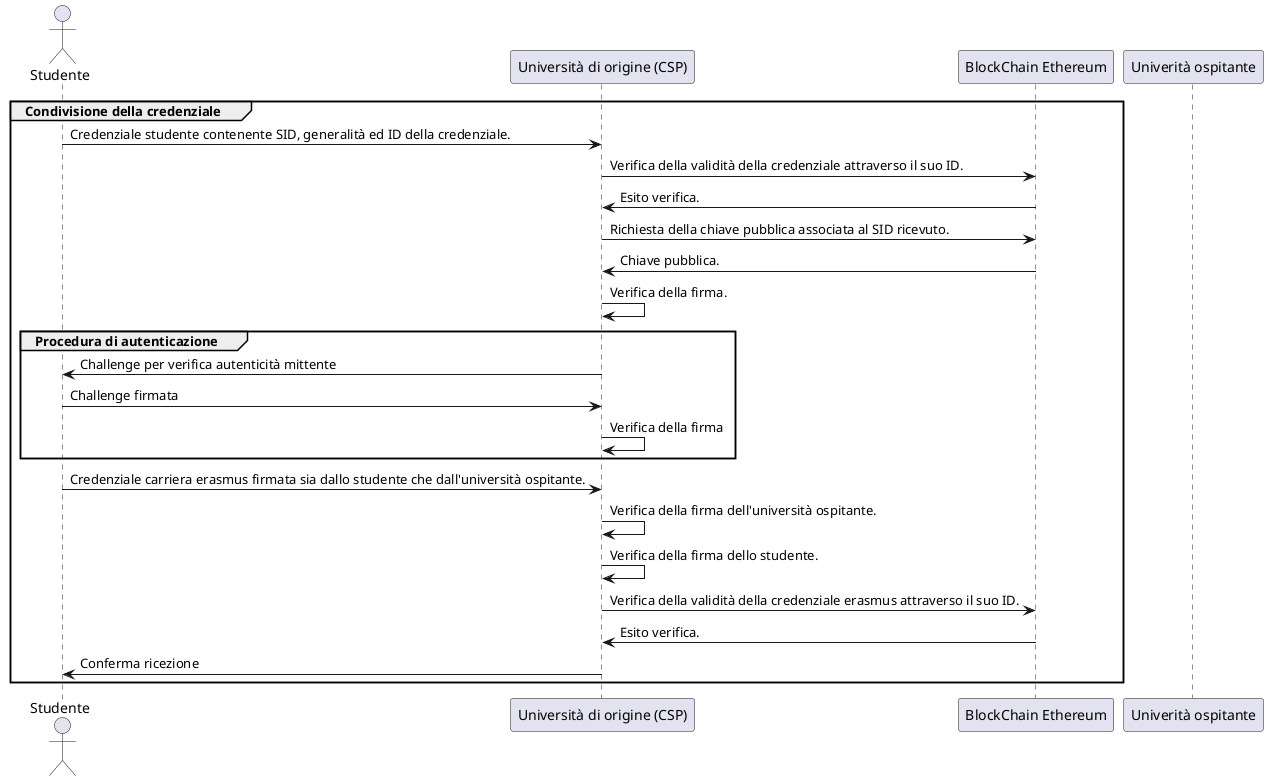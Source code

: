 @startuml Condivisione Credenziale Erasmus
    actor Studente as s
    participant "Università di origine (CSP)" as uorigin
    participant "BlockChain Ethereum" as ether
    participant "Univerità ospitante" as uosp

    group Condivisione della credenziale
        s -> uorigin : Credenziale studente contenente SID, generalità ed ID della credenziale.
        uorigin -> ether : Verifica della validità della credenziale attraverso il suo ID.
        ether -> uorigin : Esito verifica.

        uorigin -> ether : Richiesta della chiave pubblica associata al SID ricevuto.
        ether -> uorigin : Chiave pubblica.
        uorigin -> uorigin : Verifica della firma.

        group Procedura di autenticazione
            uorigin -> s : Challenge per verifica autenticità mittente
            s -> uorigin : Challenge firmata
            uorigin -> uorigin : Verifica della firma
        end

        s -> uorigin : Credenziale carriera erasmus firmata sia dallo studente che dall'università ospitante.
        uorigin -> uorigin : Verifica della firma dell'università ospitante.
        uorigin -> uorigin : Verifica della firma dello studente.
        
        uorigin -> ether : Verifica della validità della credenziale erasmus attraverso il suo ID.
        ether -> uorigin : Esito verifica.

        uorigin -> s : Conferma ricezione
    end
@enduml